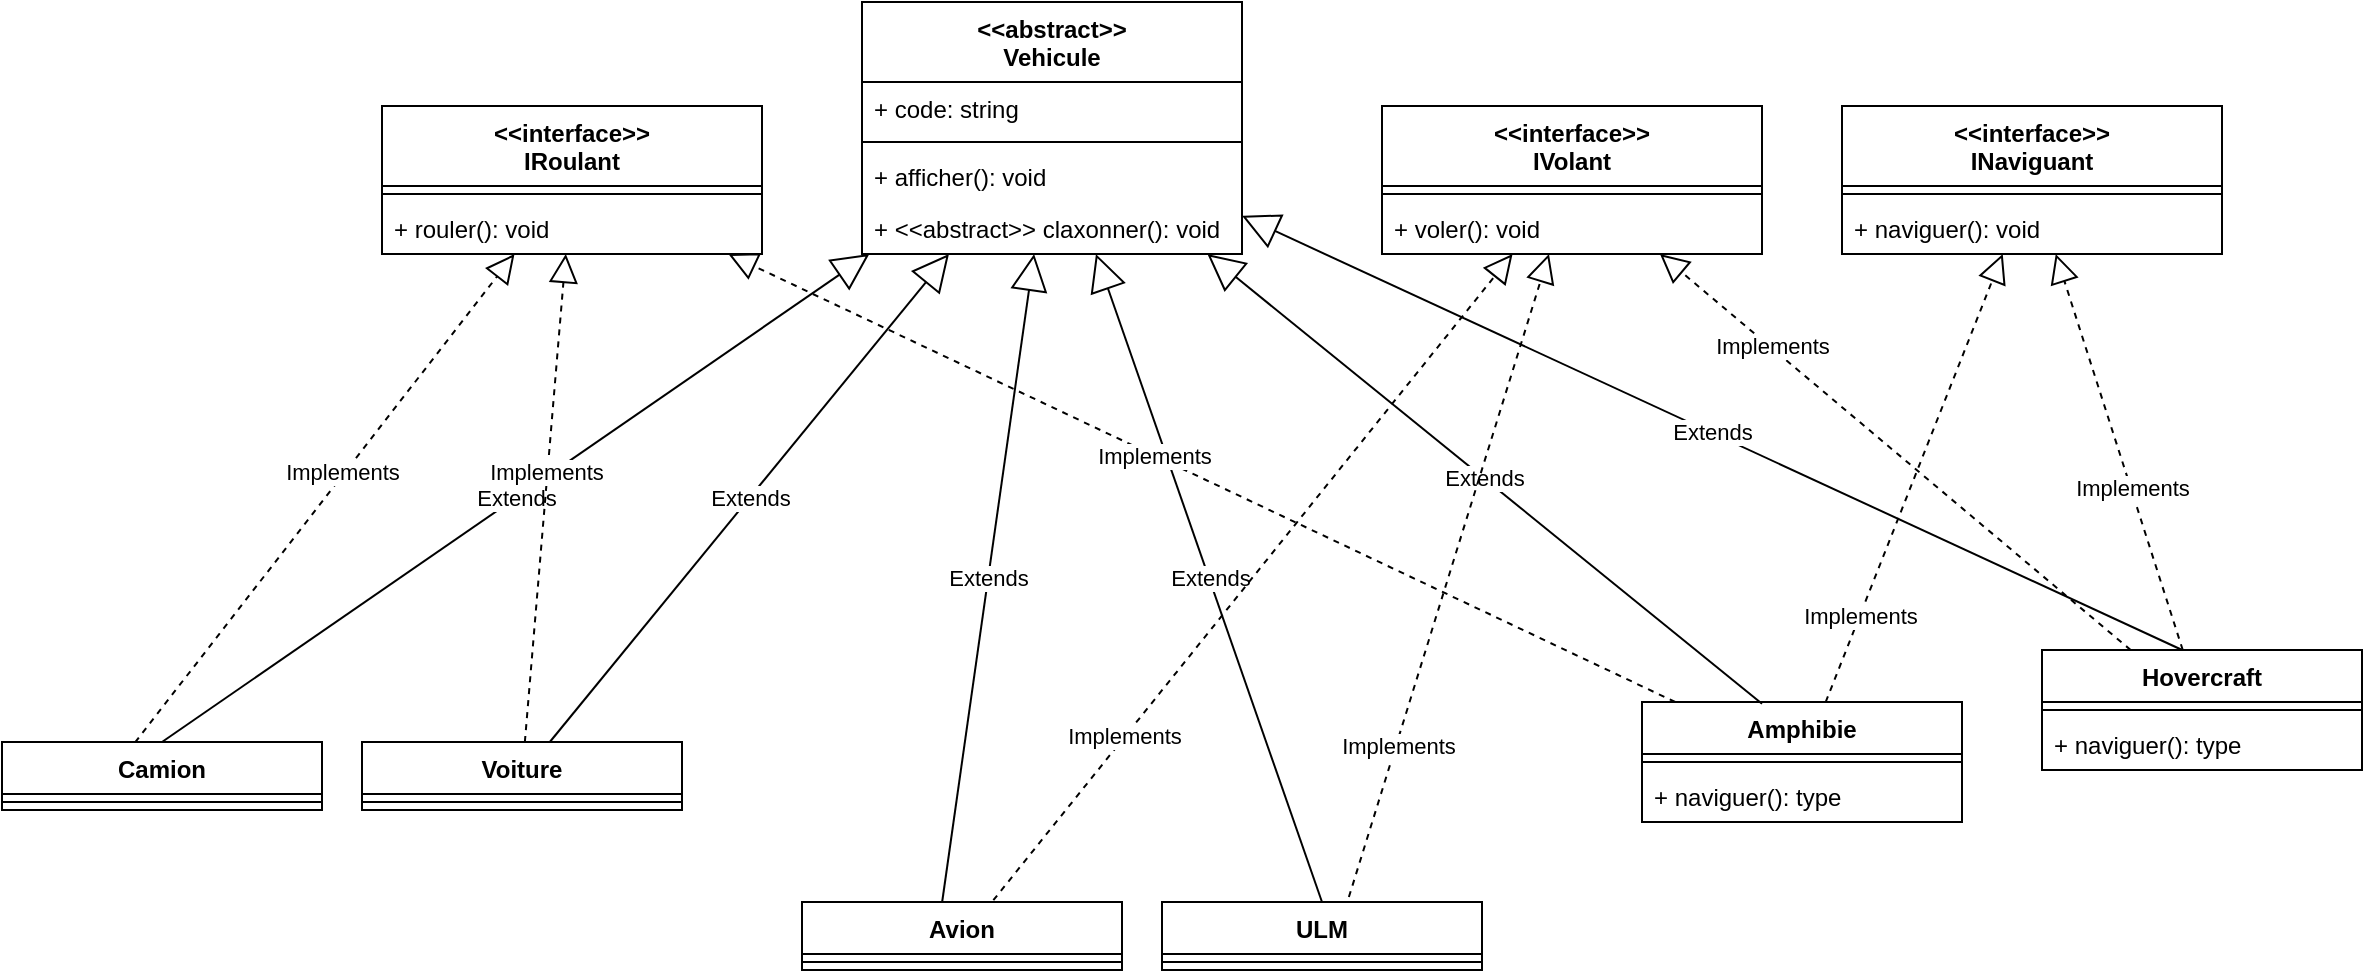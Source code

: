 <mxfile>
    <diagram id="YRE1b5dyspFr4D8Gsqne" name="Page-1">
        <mxGraphModel dx="1262" dy="674" grid="1" gridSize="10" guides="1" tooltips="1" connect="1" arrows="1" fold="1" page="1" pageScale="1" pageWidth="1654" pageHeight="1169" math="0" shadow="0">
            <root>
                <mxCell id="0"/>
                <mxCell id="1" parent="0"/>
                <mxCell id="10" value="Avion" style="swimlane;fontStyle=1;align=center;verticalAlign=top;childLayout=stackLayout;horizontal=1;startSize=26;horizontalStack=0;resizeParent=1;resizeParentMax=0;resizeLast=0;collapsible=1;marginBottom=0;" vertex="1" parent="1">
                    <mxGeometry x="460" y="520" width="160" height="34" as="geometry"/>
                </mxCell>
                <mxCell id="12" value="" style="line;strokeWidth=1;fillColor=none;align=left;verticalAlign=middle;spacingTop=-1;spacingLeft=3;spacingRight=3;rotatable=0;labelPosition=right;points=[];portConstraint=eastwest;strokeColor=inherit;" vertex="1" parent="10">
                    <mxGeometry y="26" width="160" height="8" as="geometry"/>
                </mxCell>
                <mxCell id="14" value="Amphibie" style="swimlane;fontStyle=1;align=center;verticalAlign=top;childLayout=stackLayout;horizontal=1;startSize=26;horizontalStack=0;resizeParent=1;resizeParentMax=0;resizeLast=0;collapsible=1;marginBottom=0;" vertex="1" parent="1">
                    <mxGeometry x="880" y="420" width="160" height="60" as="geometry"/>
                </mxCell>
                <mxCell id="16" value="" style="line;strokeWidth=1;fillColor=none;align=left;verticalAlign=middle;spacingTop=-1;spacingLeft=3;spacingRight=3;rotatable=0;labelPosition=right;points=[];portConstraint=eastwest;strokeColor=inherit;" vertex="1" parent="14">
                    <mxGeometry y="26" width="160" height="8" as="geometry"/>
                </mxCell>
                <mxCell id="17" value="+ naviguer(): type" style="text;strokeColor=none;fillColor=none;align=left;verticalAlign=top;spacingLeft=4;spacingRight=4;overflow=hidden;rotatable=0;points=[[0,0.5],[1,0.5]];portConstraint=eastwest;" vertex="1" parent="14">
                    <mxGeometry y="34" width="160" height="26" as="geometry"/>
                </mxCell>
                <mxCell id="18" value="Voiture" style="swimlane;fontStyle=1;align=center;verticalAlign=top;childLayout=stackLayout;horizontal=1;startSize=26;horizontalStack=0;resizeParent=1;resizeParentMax=0;resizeLast=0;collapsible=1;marginBottom=0;" vertex="1" parent="1">
                    <mxGeometry x="240" y="440" width="160" height="34" as="geometry"/>
                </mxCell>
                <mxCell id="20" value="" style="line;strokeWidth=1;fillColor=none;align=left;verticalAlign=middle;spacingTop=-1;spacingLeft=3;spacingRight=3;rotatable=0;labelPosition=right;points=[];portConstraint=eastwest;strokeColor=inherit;" vertex="1" parent="18">
                    <mxGeometry y="26" width="160" height="8" as="geometry"/>
                </mxCell>
                <mxCell id="22" value="Camion" style="swimlane;fontStyle=1;align=center;verticalAlign=top;childLayout=stackLayout;horizontal=1;startSize=26;horizontalStack=0;resizeParent=1;resizeParentMax=0;resizeLast=0;collapsible=1;marginBottom=0;" vertex="1" parent="1">
                    <mxGeometry x="60" y="440" width="160" height="34" as="geometry"/>
                </mxCell>
                <mxCell id="24" value="" style="line;strokeWidth=1;fillColor=none;align=left;verticalAlign=middle;spacingTop=-1;spacingLeft=3;spacingRight=3;rotatable=0;labelPosition=right;points=[];portConstraint=eastwest;strokeColor=inherit;" vertex="1" parent="22">
                    <mxGeometry y="26" width="160" height="8" as="geometry"/>
                </mxCell>
                <mxCell id="26" value="ULM" style="swimlane;fontStyle=1;align=center;verticalAlign=top;childLayout=stackLayout;horizontal=1;startSize=26;horizontalStack=0;resizeParent=1;resizeParentMax=0;resizeLast=0;collapsible=1;marginBottom=0;" vertex="1" parent="1">
                    <mxGeometry x="640" y="520" width="160" height="34" as="geometry"/>
                </mxCell>
                <mxCell id="28" value="" style="line;strokeWidth=1;fillColor=none;align=left;verticalAlign=middle;spacingTop=-1;spacingLeft=3;spacingRight=3;rotatable=0;labelPosition=right;points=[];portConstraint=eastwest;strokeColor=inherit;" vertex="1" parent="26">
                    <mxGeometry y="26" width="160" height="8" as="geometry"/>
                </mxCell>
                <mxCell id="31" value="Hovercraft" style="swimlane;fontStyle=1;align=center;verticalAlign=top;childLayout=stackLayout;horizontal=1;startSize=26;horizontalStack=0;resizeParent=1;resizeParentMax=0;resizeLast=0;collapsible=1;marginBottom=0;" vertex="1" parent="1">
                    <mxGeometry x="1080" y="394" width="160" height="60" as="geometry"/>
                </mxCell>
                <mxCell id="33" value="" style="line;strokeWidth=1;fillColor=none;align=left;verticalAlign=middle;spacingTop=-1;spacingLeft=3;spacingRight=3;rotatable=0;labelPosition=right;points=[];portConstraint=eastwest;strokeColor=inherit;" vertex="1" parent="31">
                    <mxGeometry y="26" width="160" height="8" as="geometry"/>
                </mxCell>
                <mxCell id="34" value="+ naviguer(): type" style="text;strokeColor=none;fillColor=none;align=left;verticalAlign=top;spacingLeft=4;spacingRight=4;overflow=hidden;rotatable=0;points=[[0,0.5],[1,0.5]];portConstraint=eastwest;" vertex="1" parent="31">
                    <mxGeometry y="34" width="160" height="26" as="geometry"/>
                </mxCell>
                <mxCell id="43" value="Extends" style="endArrow=block;endSize=16;endFill=0;html=1;exitX=0.5;exitY=0;exitDx=0;exitDy=0;" edge="1" parent="1" source="22" target="51">
                    <mxGeometry width="160" relative="1" as="geometry">
                        <mxPoint x="600" y="390" as="sourcePoint"/>
                        <mxPoint x="590" y="214.185" as="targetPoint"/>
                    </mxGeometry>
                </mxCell>
                <mxCell id="44" value="Extends" style="endArrow=block;endSize=16;endFill=0;html=1;" edge="1" parent="1" source="18" target="51">
                    <mxGeometry width="160" relative="1" as="geometry">
                        <mxPoint x="600" y="390" as="sourcePoint"/>
                        <mxPoint x="606.118" y="232" as="targetPoint"/>
                    </mxGeometry>
                </mxCell>
                <mxCell id="45" value="Extends" style="endArrow=block;endSize=16;endFill=0;html=1;exitX=0.438;exitY=0;exitDx=0;exitDy=0;exitPerimeter=0;" edge="1" parent="1" source="10" target="51">
                    <mxGeometry width="160" relative="1" as="geometry">
                        <mxPoint x="600" y="530" as="sourcePoint"/>
                        <mxPoint x="656.172" y="232" as="targetPoint"/>
                    </mxGeometry>
                </mxCell>
                <mxCell id="51" value="&lt;&lt;abstract&gt;&gt;&#10;Vehicule" style="swimlane;fontStyle=1;align=center;verticalAlign=top;childLayout=stackLayout;horizontal=1;startSize=40;horizontalStack=0;resizeParent=1;resizeParentMax=0;resizeLast=0;collapsible=1;marginBottom=0;" vertex="1" parent="1">
                    <mxGeometry x="490" y="70" width="190" height="126" as="geometry"/>
                </mxCell>
                <mxCell id="52" value="+ code: string" style="text;strokeColor=none;fillColor=none;align=left;verticalAlign=top;spacingLeft=4;spacingRight=4;overflow=hidden;rotatable=0;points=[[0,0.5],[1,0.5]];portConstraint=eastwest;" vertex="1" parent="51">
                    <mxGeometry y="40" width="190" height="26" as="geometry"/>
                </mxCell>
                <mxCell id="53" value="" style="line;strokeWidth=1;fillColor=none;align=left;verticalAlign=middle;spacingTop=-1;spacingLeft=3;spacingRight=3;rotatable=0;labelPosition=right;points=[];portConstraint=eastwest;strokeColor=inherit;" vertex="1" parent="51">
                    <mxGeometry y="66" width="190" height="8" as="geometry"/>
                </mxCell>
                <mxCell id="54" value="+ afficher(): void" style="text;strokeColor=none;fillColor=none;align=left;verticalAlign=top;spacingLeft=4;spacingRight=4;overflow=hidden;rotatable=0;points=[[0,0.5],[1,0.5]];portConstraint=eastwest;" vertex="1" parent="51">
                    <mxGeometry y="74" width="190" height="26" as="geometry"/>
                </mxCell>
                <mxCell id="56" value="+ &lt;&lt;abstract&gt;&gt; claxonner(): void" style="text;strokeColor=none;fillColor=none;align=left;verticalAlign=top;spacingLeft=4;spacingRight=4;overflow=hidden;rotatable=0;points=[[0,0.5],[1,0.5]];portConstraint=eastwest;" vertex="1" parent="51">
                    <mxGeometry y="100" width="190" height="26" as="geometry"/>
                </mxCell>
                <mxCell id="57" value="Extends" style="endArrow=block;endSize=16;endFill=0;html=1;exitX=0.5;exitY=0;exitDx=0;exitDy=0;" edge="1" parent="1" source="26" target="51">
                    <mxGeometry width="160" relative="1" as="geometry">
                        <mxPoint x="771.0" y="520" as="sourcePoint"/>
                        <mxPoint x="827.092" y="232" as="targetPoint"/>
                    </mxGeometry>
                </mxCell>
                <mxCell id="58" value="&lt;&lt;interface&gt;&gt;&#10;IRoulant" style="swimlane;fontStyle=1;align=center;verticalAlign=top;childLayout=stackLayout;horizontal=1;startSize=40;horizontalStack=0;resizeParent=1;resizeParentMax=0;resizeLast=0;collapsible=1;marginBottom=0;" vertex="1" parent="1">
                    <mxGeometry x="250" y="122" width="190" height="74" as="geometry"/>
                </mxCell>
                <mxCell id="60" value="" style="line;strokeWidth=1;fillColor=none;align=left;verticalAlign=middle;spacingTop=-1;spacingLeft=3;spacingRight=3;rotatable=0;labelPosition=right;points=[];portConstraint=eastwest;strokeColor=inherit;" vertex="1" parent="58">
                    <mxGeometry y="40" width="190" height="8" as="geometry"/>
                </mxCell>
                <mxCell id="61" value="+ rouler(): void" style="text;strokeColor=none;fillColor=none;align=left;verticalAlign=top;spacingLeft=4;spacingRight=4;overflow=hidden;rotatable=0;points=[[0,0.5],[1,0.5]];portConstraint=eastwest;" vertex="1" parent="58">
                    <mxGeometry y="48" width="190" height="26" as="geometry"/>
                </mxCell>
                <mxCell id="64" value="&lt;&lt;interface&gt;&gt;&#10;IVolant" style="swimlane;fontStyle=1;align=center;verticalAlign=top;childLayout=stackLayout;horizontal=1;startSize=40;horizontalStack=0;resizeParent=1;resizeParentMax=0;resizeLast=0;collapsible=1;marginBottom=0;" vertex="1" parent="1">
                    <mxGeometry x="750" y="122" width="190" height="74" as="geometry"/>
                </mxCell>
                <mxCell id="65" value="" style="line;strokeWidth=1;fillColor=none;align=left;verticalAlign=middle;spacingTop=-1;spacingLeft=3;spacingRight=3;rotatable=0;labelPosition=right;points=[];portConstraint=eastwest;strokeColor=inherit;" vertex="1" parent="64">
                    <mxGeometry y="40" width="190" height="8" as="geometry"/>
                </mxCell>
                <mxCell id="66" value="+ voler(): void" style="text;strokeColor=none;fillColor=none;align=left;verticalAlign=top;spacingLeft=4;spacingRight=4;overflow=hidden;rotatable=0;points=[[0,0.5],[1,0.5]];portConstraint=eastwest;" vertex="1" parent="64">
                    <mxGeometry y="48" width="190" height="26" as="geometry"/>
                </mxCell>
                <mxCell id="68" value="&lt;&lt;interface&gt;&gt;&#10;INaviguant" style="swimlane;fontStyle=1;align=center;verticalAlign=top;childLayout=stackLayout;horizontal=1;startSize=40;horizontalStack=0;resizeParent=1;resizeParentMax=0;resizeLast=0;collapsible=1;marginBottom=0;" vertex="1" parent="1">
                    <mxGeometry x="980" y="122" width="190" height="74" as="geometry"/>
                </mxCell>
                <mxCell id="69" value="" style="line;strokeWidth=1;fillColor=none;align=left;verticalAlign=middle;spacingTop=-1;spacingLeft=3;spacingRight=3;rotatable=0;labelPosition=right;points=[];portConstraint=eastwest;strokeColor=inherit;" vertex="1" parent="68">
                    <mxGeometry y="40" width="190" height="8" as="geometry"/>
                </mxCell>
                <mxCell id="70" value="+ naviguer(): void" style="text;strokeColor=none;fillColor=none;align=left;verticalAlign=top;spacingLeft=4;spacingRight=4;overflow=hidden;rotatable=0;points=[[0,0.5],[1,0.5]];portConstraint=eastwest;" vertex="1" parent="68">
                    <mxGeometry y="48" width="190" height="26" as="geometry"/>
                </mxCell>
                <mxCell id="71" value="Extends" style="endArrow=block;endSize=16;endFill=0;html=1;exitX=0.375;exitY=0.014;exitDx=0;exitDy=0;exitPerimeter=0;" edge="1" parent="1" source="14" target="51">
                    <mxGeometry width="160" relative="1" as="geometry">
                        <mxPoint x="1085.72" y="520.0" as="sourcePoint"/>
                        <mxPoint x="929.999" y="196" as="targetPoint"/>
                    </mxGeometry>
                </mxCell>
                <mxCell id="72" value="Extends" style="endArrow=block;endSize=16;endFill=0;html=1;exitX=0.438;exitY=0;exitDx=0;exitDy=0;exitPerimeter=0;" edge="1" parent="1" source="31" target="51">
                    <mxGeometry width="160" relative="1" as="geometry">
                        <mxPoint x="1200" y="360" as="sourcePoint"/>
                        <mxPoint x="899.997" y="220" as="targetPoint"/>
                    </mxGeometry>
                </mxCell>
                <mxCell id="73" value="" style="endArrow=block;dashed=1;endFill=0;endSize=12;html=1;exitX=0.416;exitY=0.005;exitDx=0;exitDy=0;exitPerimeter=0;" edge="1" parent="1" source="22" target="58">
                    <mxGeometry width="160" relative="1" as="geometry">
                        <mxPoint x="580" y="310" as="sourcePoint"/>
                        <mxPoint x="740" y="310" as="targetPoint"/>
                    </mxGeometry>
                </mxCell>
                <mxCell id="74" value="Implements" style="edgeLabel;html=1;align=center;verticalAlign=middle;resizable=0;points=[];" vertex="1" connectable="0" parent="73">
                    <mxGeometry x="0.101" y="1" relative="1" as="geometry">
                        <mxPoint y="-1" as="offset"/>
                    </mxGeometry>
                </mxCell>
                <mxCell id="75" value="" style="endArrow=block;dashed=1;endFill=0;endSize=12;html=1;" edge="1" parent="1" source="18" target="58">
                    <mxGeometry width="160" relative="1" as="geometry">
                        <mxPoint x="116.56" y="530.17" as="sourcePoint"/>
                        <mxPoint x="330.573" y="206" as="targetPoint"/>
                    </mxGeometry>
                </mxCell>
                <mxCell id="76" value="Implements" style="edgeLabel;html=1;align=center;verticalAlign=middle;resizable=0;points=[];" vertex="1" connectable="0" parent="75">
                    <mxGeometry x="0.101" y="1" relative="1" as="geometry">
                        <mxPoint y="-1" as="offset"/>
                    </mxGeometry>
                </mxCell>
                <mxCell id="77" value="" style="endArrow=block;dashed=1;endFill=0;endSize=12;html=1;" edge="1" parent="1" source="14" target="58">
                    <mxGeometry width="160" relative="1" as="geometry">
                        <mxPoint x="312.024" y="530.0" as="sourcePoint"/>
                        <mxPoint x="350.595" y="206" as="targetPoint"/>
                    </mxGeometry>
                </mxCell>
                <mxCell id="78" value="Implements" style="edgeLabel;html=1;align=center;verticalAlign=middle;resizable=0;points=[];" vertex="1" connectable="0" parent="77">
                    <mxGeometry x="0.101" y="1" relative="1" as="geometry">
                        <mxPoint y="-1" as="offset"/>
                    </mxGeometry>
                </mxCell>
                <mxCell id="79" value="" style="endArrow=block;dashed=1;endFill=0;endSize=12;html=1;exitX=0.598;exitY=-0.026;exitDx=0;exitDy=0;exitPerimeter=0;" edge="1" parent="1" source="10" target="64">
                    <mxGeometry width="160" relative="1" as="geometry">
                        <mxPoint x="580" y="310" as="sourcePoint"/>
                        <mxPoint x="740" y="310" as="targetPoint"/>
                    </mxGeometry>
                </mxCell>
                <mxCell id="84" value="Implements" style="edgeLabel;html=1;align=center;verticalAlign=middle;resizable=0;points=[];" vertex="1" connectable="0" parent="79">
                    <mxGeometry x="-0.492" y="1" relative="1" as="geometry">
                        <mxPoint y="1" as="offset"/>
                    </mxGeometry>
                </mxCell>
                <mxCell id="80" value="" style="endArrow=block;dashed=1;endFill=0;endSize=12;html=1;exitX=0.584;exitY=-0.073;exitDx=0;exitDy=0;exitPerimeter=0;" edge="1" parent="1" source="26" target="64">
                    <mxGeometry width="160" relative="1" as="geometry">
                        <mxPoint x="580" y="310" as="sourcePoint"/>
                        <mxPoint x="740" y="310" as="targetPoint"/>
                    </mxGeometry>
                </mxCell>
                <mxCell id="85" value="Implements" style="edgeLabel;html=1;align=center;verticalAlign=middle;resizable=0;points=[];" vertex="1" connectable="0" parent="80">
                    <mxGeometry x="-0.524" y="-1" relative="1" as="geometry">
                        <mxPoint as="offset"/>
                    </mxGeometry>
                </mxCell>
                <mxCell id="81" value="" style="endArrow=block;dashed=1;endFill=0;endSize=12;html=1;" edge="1" parent="1" source="31" target="64">
                    <mxGeometry width="160" relative="1" as="geometry">
                        <mxPoint x="580" y="310" as="sourcePoint"/>
                        <mxPoint x="740" y="310" as="targetPoint"/>
                    </mxGeometry>
                </mxCell>
                <mxCell id="87" value="Implements" style="edgeLabel;html=1;align=center;verticalAlign=middle;resizable=0;points=[];" vertex="1" connectable="0" parent="81">
                    <mxGeometry x="0.535" y="-1" relative="1" as="geometry">
                        <mxPoint as="offset"/>
                    </mxGeometry>
                </mxCell>
                <mxCell id="82" value="" style="endArrow=block;dashed=1;endFill=0;endSize=12;html=1;" edge="1" parent="1" source="14" target="68">
                    <mxGeometry width="160" relative="1" as="geometry">
                        <mxPoint x="580" y="310" as="sourcePoint"/>
                        <mxPoint x="740" y="310" as="targetPoint"/>
                    </mxGeometry>
                </mxCell>
                <mxCell id="86" value="Implements" style="edgeLabel;html=1;align=center;verticalAlign=middle;resizable=0;points=[];" vertex="1" connectable="0" parent="82">
                    <mxGeometry x="-0.614" relative="1" as="geometry">
                        <mxPoint as="offset"/>
                    </mxGeometry>
                </mxCell>
                <mxCell id="83" value="" style="endArrow=block;dashed=1;endFill=0;endSize=12;html=1;" edge="1" parent="1" source="31" target="68">
                    <mxGeometry width="160" relative="1" as="geometry">
                        <mxPoint x="580" y="310" as="sourcePoint"/>
                        <mxPoint x="740" y="310" as="targetPoint"/>
                    </mxGeometry>
                </mxCell>
                <mxCell id="88" value="Implements" style="edgeLabel;html=1;align=center;verticalAlign=middle;resizable=0;points=[];" vertex="1" connectable="0" parent="83">
                    <mxGeometry x="-0.176" relative="1" as="geometry">
                        <mxPoint as="offset"/>
                    </mxGeometry>
                </mxCell>
            </root>
        </mxGraphModel>
    </diagram>
</mxfile>